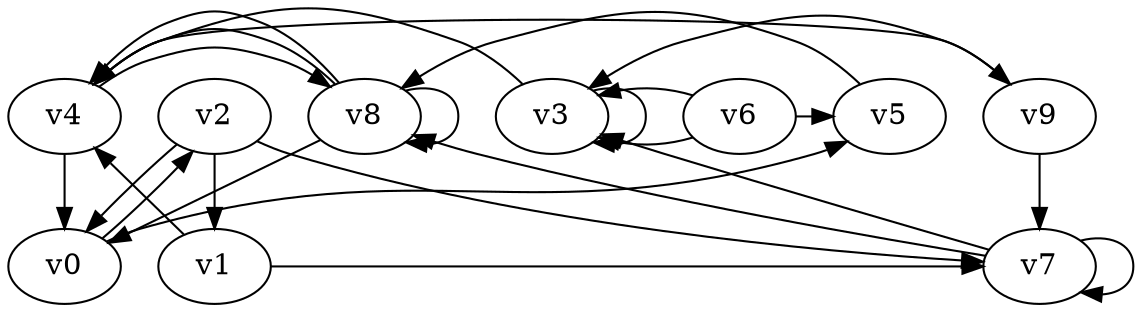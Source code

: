 // Benchmark game 11 - 10 vertices
digraph G {
    v0 [name="v0", player=0];
    v1 [name="v1", player=1];
    v2 [name="v2", player=1];
    v3 [name="v3", player=1];
    v4 [name="v4", player=0];
    v5 [name="v5", player=1, target=1];
    v6 [name="v6", player=1];
    v7 [name="v7", player=0];
    v8 [name="v8", player=1];
    v9 [name="v9", player=1];

    v0 -> v2 [constraint="time == 15"];
    v1 -> v4 [constraint="time % 5 == 4"];
    v2 -> v0 [constraint="time == 10"];
    v3 -> v4 [constraint="time == 12"];
    v4 -> v8 [constraint="time >= 1"];
    v5 -> v8 [constraint="time == 1"];
    v6 -> v3 [constraint="time % 6 == 3"];
    v7 -> v7 [constraint="time >= 4"];
    v8 -> v4 [constraint="time % 4 == 3"];
    v9 -> v7;
    v9 -> v3 [constraint="time >= 5"];
    v8 -> v0 [constraint="time % 2 == 0"];
    v1 -> v7 [constraint="time <= 25"];
    v2 -> v7 [constraint="time <= 14"];
    v8 -> v4 [constraint="time == 15"];
    v7 -> v3 [constraint="time == 4"];
    v6 -> v3 [constraint="time <= 21"];
    v2 -> v1;
    v6 -> v5 [constraint="time <= 21"];
    v4 -> v0;
    v4 -> v9 [constraint="time % 5 == 1"];
    v7 -> v8 [constraint="time == 10"];
    v8 -> v8 [constraint="time == 10"];
    v3 -> v3 [constraint="time % 3 == 1"];
    v0 -> v5 [constraint="time >= 12"];
}
